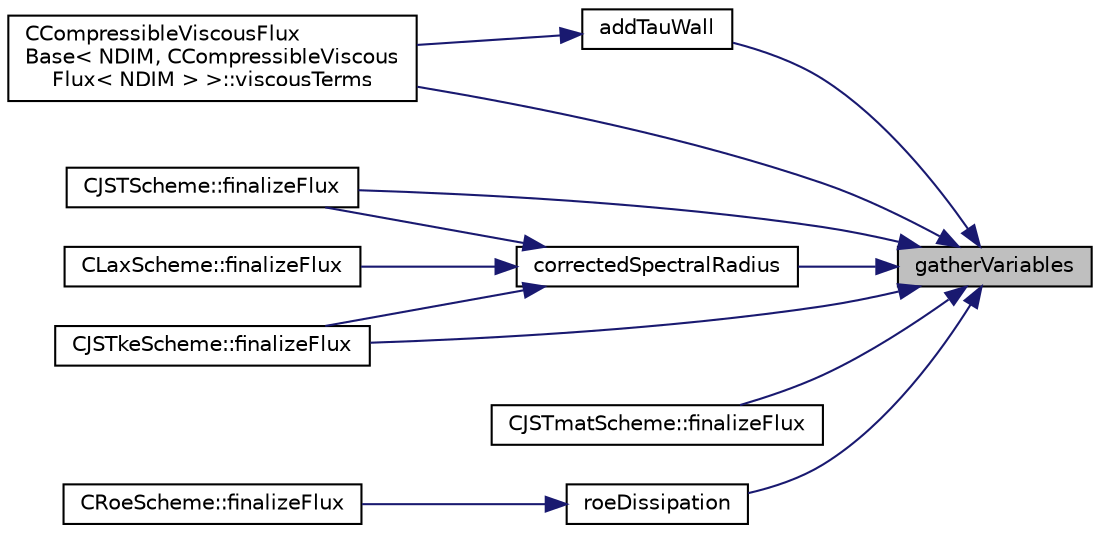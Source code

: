 digraph "gatherVariables"
{
 // LATEX_PDF_SIZE
  edge [fontname="Helvetica",fontsize="10",labelfontname="Helvetica",labelfontsize="10"];
  node [fontname="Helvetica",fontsize="10",shape=record];
  rankdir="RL";
  Node1 [label="gatherVariables",height=0.2,width=0.4,color="black", fillcolor="grey75", style="filled", fontcolor="black",tooltip="Gather a single variable from index iPoint of a 1D container."];
  Node1 -> Node2 [dir="back",color="midnightblue",fontsize="10",style="solid",fontname="Helvetica"];
  Node2 [label="addTauWall",height=0.2,width=0.4,color="black", fillcolor="white", style="filled",URL="$diffusion_2common_8hpp.html#a18034f0265b5b1ae5e0d31ab09638ba9",tooltip="Scale the stress tensor according to the target (from a wall function) magnitude in the tangential di..."];
  Node2 -> Node3 [dir="back",color="midnightblue",fontsize="10",style="solid",fontname="Helvetica"];
  Node3 [label="CCompressibleViscousFlux\lBase\< NDIM, CCompressibleViscous\lFlux\< NDIM \> \>::viscousTerms",height=0.2,width=0.4,color="black", fillcolor="white", style="filled",URL="$classCCompressibleViscousFluxBase.html#a2feac6faba6a30370c0632c74d6d4cf4",tooltip="Add viscous contributions to flux and jacobians."];
  Node1 -> Node4 [dir="back",color="midnightblue",fontsize="10",style="solid",fontname="Helvetica"];
  Node4 [label="correctedSpectralRadius",height=0.2,width=0.4,color="black", fillcolor="white", style="filled",URL="$convection_2common_8hpp.html#acb2cdcd37f4ad8f2257645ef83e29a14",tooltip="Correct spectral radius (avgLambda) for stretching."];
  Node4 -> Node5 [dir="back",color="midnightblue",fontsize="10",style="solid",fontname="Helvetica"];
  Node5 [label="CJSTScheme::finalizeFlux",height=0.2,width=0.4,color="black", fillcolor="white", style="filled",URL="$classCJSTScheme.html#a4bd4f4cd489cccd2697dcc1fde96e5e3",tooltip="Updates flux and Jacobians with JST dissipation."];
  Node4 -> Node6 [dir="back",color="midnightblue",fontsize="10",style="solid",fontname="Helvetica"];
  Node6 [label="CJSTkeScheme::finalizeFlux",height=0.2,width=0.4,color="black", fillcolor="white", style="filled",URL="$classCJSTkeScheme.html#a86cdc2d09d6855fa779e18ea7e420e1a",tooltip="Updates flux and Jacobians with 2nd order dissipation."];
  Node4 -> Node7 [dir="back",color="midnightblue",fontsize="10",style="solid",fontname="Helvetica"];
  Node7 [label="CLaxScheme::finalizeFlux",height=0.2,width=0.4,color="black", fillcolor="white", style="filled",URL="$classCLaxScheme.html#a39d574480ed9d472b2d78fe66db4e1f4",tooltip="Updates flux and Jacobians with 1st order scalar dissipation."];
  Node1 -> Node5 [dir="back",color="midnightblue",fontsize="10",style="solid",fontname="Helvetica"];
  Node1 -> Node8 [dir="back",color="midnightblue",fontsize="10",style="solid",fontname="Helvetica"];
  Node8 [label="CJSTmatScheme::finalizeFlux",height=0.2,width=0.4,color="black", fillcolor="white", style="filled",URL="$classCJSTmatScheme.html#a00ef231fc9b1fdb423150f7c0562ef05",tooltip="Updates flux and Jacobians."];
  Node1 -> Node6 [dir="back",color="midnightblue",fontsize="10",style="solid",fontname="Helvetica"];
  Node1 -> Node9 [dir="back",color="midnightblue",fontsize="10",style="solid",fontname="Helvetica"];
  Node9 [label="roeDissipation",height=0.2,width=0.4,color="black", fillcolor="white", style="filled",URL="$convection_2common_8hpp.html#ace8930cad0d705041be1739978374cae",tooltip="(Low) Dissipation coefficient for Roe schemes."];
  Node9 -> Node10 [dir="back",color="midnightblue",fontsize="10",style="solid",fontname="Helvetica"];
  Node10 [label="CRoeScheme::finalizeFlux",height=0.2,width=0.4,color="black", fillcolor="white", style="filled",URL="$classCRoeScheme.html#aebe2600096cab484748c0a9df38fb2ab",tooltip="Updates flux and Jacobians with standard Roe dissipation."];
  Node1 -> Node3 [dir="back",color="midnightblue",fontsize="10",style="solid",fontname="Helvetica"];
}
